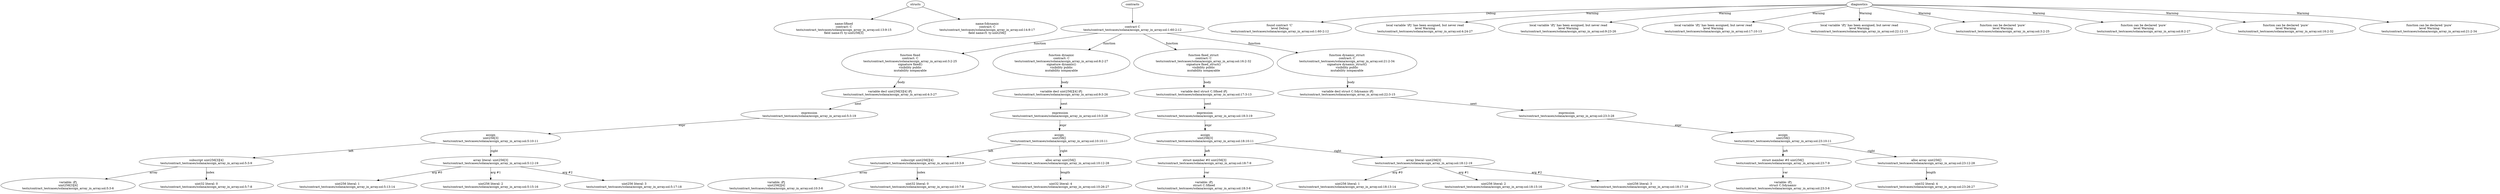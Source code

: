 strict digraph "tests/contract_testcases/solana/assign_array_in_array.sol" {
	Sfixed [label="name:Sfixed\ncontract: C\ntests/contract_testcases/solana/assign_array_in_array.sol:13:9-15\nfield name:f1 ty:uint256[3]"]
	Sdynamic [label="name:Sdynamic\ncontract: C\ntests/contract_testcases/solana/assign_array_in_array.sol:14:9-17\nfield name:f1 ty:uint256[]"]
	contract [label="contract C\ntests/contract_testcases/solana/assign_array_in_array.sol:1:60-2:12"]
	fixed [label="function fixed\ncontract: C\ntests/contract_testcases/solana/assign_array_in_array.sol:3:2-25\nsignature fixed()\nvisibility public\nmutability nonpayable"]
	var_decl [label="variable decl uint256[3][4] iPj\ntests/contract_testcases/solana/assign_array_in_array.sol:4:3-27"]
	expr [label="expression\ntests/contract_testcases/solana/assign_array_in_array.sol:5:3-19"]
	assign [label="assign\nuint256[3]\ntests/contract_testcases/solana/assign_array_in_array.sol:5:10-11"]
	subscript [label="subscript uint256[3][4]\ntests/contract_testcases/solana/assign_array_in_array.sol:5:3-9"]
	variable [label="variable: iPj\nuint256[3][4]\ntests/contract_testcases/solana/assign_array_in_array.sol:5:3-6"]
	number_literal [label="uint32 literal: 0\ntests/contract_testcases/solana/assign_array_in_array.sol:5:7-8"]
	array_literal [label="array literal: uint256[3]\ntests/contract_testcases/solana/assign_array_in_array.sol:5:12-19"]
	number_literal_13 [label="uint256 literal: 1\ntests/contract_testcases/solana/assign_array_in_array.sol:5:13-14"]
	number_literal_14 [label="uint256 literal: 2\ntests/contract_testcases/solana/assign_array_in_array.sol:5:15-16"]
	number_literal_15 [label="uint256 literal: 3\ntests/contract_testcases/solana/assign_array_in_array.sol:5:17-18"]
	dynamic [label="function dynamic\ncontract: C\ntests/contract_testcases/solana/assign_array_in_array.sol:8:2-27\nsignature dynamic()\nvisibility public\nmutability nonpayable"]
	var_decl_17 [label="variable decl uint256[][4] iPj\ntests/contract_testcases/solana/assign_array_in_array.sol:9:3-26"]
	expr_18 [label="expression\ntests/contract_testcases/solana/assign_array_in_array.sol:10:3-28"]
	assign_19 [label="assign\nuint256[]\ntests/contract_testcases/solana/assign_array_in_array.sol:10:10-11"]
	subscript_20 [label="subscript uint256[][4]\ntests/contract_testcases/solana/assign_array_in_array.sol:10:3-9"]
	variable_21 [label="variable: iPj\nuint256[][4]\ntests/contract_testcases/solana/assign_array_in_array.sol:10:3-6"]
	number_literal_22 [label="uint32 literal: 0\ntests/contract_testcases/solana/assign_array_in_array.sol:10:7-8"]
	alloc_array [label="alloc array uint256[]\ntests/contract_testcases/solana/assign_array_in_array.sol:10:12-28"]
	number_literal_24 [label="uint32 literal: 4\ntests/contract_testcases/solana/assign_array_in_array.sol:10:26-27"]
	fixed_struct [label="function fixed_struct\ncontract: C\ntests/contract_testcases/solana/assign_array_in_array.sol:16:2-32\nsignature fixed_struct()\nvisibility public\nmutability nonpayable"]
	var_decl_26 [label="variable decl struct C.Sfixed iPj\ntests/contract_testcases/solana/assign_array_in_array.sol:17:3-13"]
	expr_27 [label="expression\ntests/contract_testcases/solana/assign_array_in_array.sol:18:3-19"]
	assign_28 [label="assign\nuint256[3]\ntests/contract_testcases/solana/assign_array_in_array.sol:18:10-11"]
	structmember [label="struct member #0 uint256[3]\ntests/contract_testcases/solana/assign_array_in_array.sol:18:7-9"]
	variable_30 [label="variable: iPj\nstruct C.Sfixed\ntests/contract_testcases/solana/assign_array_in_array.sol:18:3-6"]
	array_literal_31 [label="array literal: uint256[3]\ntests/contract_testcases/solana/assign_array_in_array.sol:18:12-19"]
	number_literal_32 [label="uint256 literal: 1\ntests/contract_testcases/solana/assign_array_in_array.sol:18:13-14"]
	number_literal_33 [label="uint256 literal: 2\ntests/contract_testcases/solana/assign_array_in_array.sol:18:15-16"]
	number_literal_34 [label="uint256 literal: 3\ntests/contract_testcases/solana/assign_array_in_array.sol:18:17-18"]
	dynamic_struct [label="function dynamic_struct\ncontract: C\ntests/contract_testcases/solana/assign_array_in_array.sol:21:2-34\nsignature dynamic_struct()\nvisibility public\nmutability nonpayable"]
	var_decl_36 [label="variable decl struct C.Sdynamic iPj\ntests/contract_testcases/solana/assign_array_in_array.sol:22:3-15"]
	expr_37 [label="expression\ntests/contract_testcases/solana/assign_array_in_array.sol:23:3-28"]
	assign_38 [label="assign\nuint256[]\ntests/contract_testcases/solana/assign_array_in_array.sol:23:10-11"]
	structmember_39 [label="struct member #0 uint256[]\ntests/contract_testcases/solana/assign_array_in_array.sol:23:7-9"]
	variable_40 [label="variable: iPj\nstruct C.Sdynamic\ntests/contract_testcases/solana/assign_array_in_array.sol:23:3-6"]
	alloc_array_41 [label="alloc array uint256[]\ntests/contract_testcases/solana/assign_array_in_array.sol:23:12-28"]
	number_literal_42 [label="uint32 literal: 4\ntests/contract_testcases/solana/assign_array_in_array.sol:23:26-27"]
	diagnostic [label="found contract ‘C’\nlevel Debug\ntests/contract_testcases/solana/assign_array_in_array.sol:1:60-2:12"]
	diagnostic_45 [label="local variable ‘iPj‘ has been assigned, but never read\nlevel Warning\ntests/contract_testcases/solana/assign_array_in_array.sol:4:24-27"]
	diagnostic_46 [label="local variable ‘iPj‘ has been assigned, but never read\nlevel Warning\ntests/contract_testcases/solana/assign_array_in_array.sol:9:23-26"]
	diagnostic_47 [label="local variable ‘iPj‘ has been assigned, but never read\nlevel Warning\ntests/contract_testcases/solana/assign_array_in_array.sol:17:10-13"]
	diagnostic_48 [label="local variable ‘iPj‘ has been assigned, but never read\nlevel Warning\ntests/contract_testcases/solana/assign_array_in_array.sol:22:12-15"]
	diagnostic_49 [label="function can be declared ‘pure’\nlevel Warning\ntests/contract_testcases/solana/assign_array_in_array.sol:3:2-25"]
	diagnostic_50 [label="function can be declared ‘pure’\nlevel Warning\ntests/contract_testcases/solana/assign_array_in_array.sol:8:2-27"]
	diagnostic_51 [label="function can be declared ‘pure’\nlevel Warning\ntests/contract_testcases/solana/assign_array_in_array.sol:16:2-32"]
	diagnostic_52 [label="function can be declared ‘pure’\nlevel Warning\ntests/contract_testcases/solana/assign_array_in_array.sol:21:2-34"]
	structs -> Sfixed
	structs -> Sdynamic
	contracts -> contract
	contract -> fixed [label="function"]
	fixed -> var_decl [label="body"]
	var_decl -> expr [label="next"]
	expr -> assign [label="expr"]
	assign -> subscript [label="left"]
	subscript -> variable [label="array"]
	subscript -> number_literal [label="index"]
	assign -> array_literal [label="right"]
	array_literal -> number_literal_13 [label="arg #0"]
	array_literal -> number_literal_14 [label="arg #1"]
	array_literal -> number_literal_15 [label="arg #2"]
	contract -> dynamic [label="function"]
	dynamic -> var_decl_17 [label="body"]
	var_decl_17 -> expr_18 [label="next"]
	expr_18 -> assign_19 [label="expr"]
	assign_19 -> subscript_20 [label="left"]
	subscript_20 -> variable_21 [label="array"]
	subscript_20 -> number_literal_22 [label="index"]
	assign_19 -> alloc_array [label="right"]
	alloc_array -> number_literal_24 [label="length"]
	contract -> fixed_struct [label="function"]
	fixed_struct -> var_decl_26 [label="body"]
	var_decl_26 -> expr_27 [label="next"]
	expr_27 -> assign_28 [label="expr"]
	assign_28 -> structmember [label="left"]
	structmember -> variable_30 [label="var"]
	assign_28 -> array_literal_31 [label="right"]
	array_literal_31 -> number_literal_32 [label="arg #0"]
	array_literal_31 -> number_literal_33 [label="arg #1"]
	array_literal_31 -> number_literal_34 [label="arg #2"]
	contract -> dynamic_struct [label="function"]
	dynamic_struct -> var_decl_36 [label="body"]
	var_decl_36 -> expr_37 [label="next"]
	expr_37 -> assign_38 [label="expr"]
	assign_38 -> structmember_39 [label="left"]
	structmember_39 -> variable_40 [label="var"]
	assign_38 -> alloc_array_41 [label="right"]
	alloc_array_41 -> number_literal_42 [label="length"]
	diagnostics -> diagnostic [label="Debug"]
	diagnostics -> diagnostic_45 [label="Warning"]
	diagnostics -> diagnostic_46 [label="Warning"]
	diagnostics -> diagnostic_47 [label="Warning"]
	diagnostics -> diagnostic_48 [label="Warning"]
	diagnostics -> diagnostic_49 [label="Warning"]
	diagnostics -> diagnostic_50 [label="Warning"]
	diagnostics -> diagnostic_51 [label="Warning"]
	diagnostics -> diagnostic_52 [label="Warning"]
}
